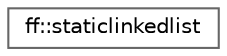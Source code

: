 digraph "类继承关系图"
{
 // LATEX_PDF_SIZE
  bgcolor="transparent";
  edge [fontname=Helvetica,fontsize=10,labelfontname=Helvetica,labelfontsize=10];
  node [fontname=Helvetica,fontsize=10,shape=box,height=0.2,width=0.4];
  rankdir="LR";
  Node0 [id="Node000000",label="ff::staticlinkedlist",height=0.2,width=0.4,color="grey40", fillcolor="white", style="filled",URL="$classff_1_1staticlinkedlist.html",tooltip=" "];
}
